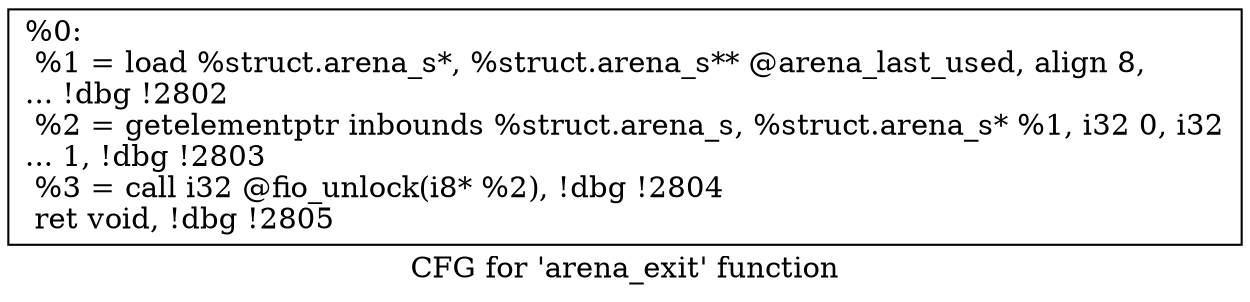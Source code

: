 digraph "CFG for 'arena_exit' function" {
	label="CFG for 'arena_exit' function";

	Node0x556851402f20 [shape=record,label="{%0:\l  %1 = load %struct.arena_s*, %struct.arena_s** @arena_last_used, align 8,\l... !dbg !2802\l  %2 = getelementptr inbounds %struct.arena_s, %struct.arena_s* %1, i32 0, i32\l... 1, !dbg !2803\l  %3 = call i32 @fio_unlock(i8* %2), !dbg !2804\l  ret void, !dbg !2805\l}"];
}
